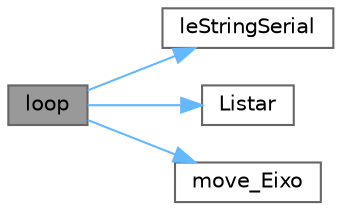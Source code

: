 digraph "loop"
{
 // LATEX_PDF_SIZE
  bgcolor="transparent";
  edge [fontname=Helvetica,fontsize=10,labelfontname=Helvetica,labelfontsize=10];
  node [fontname=Helvetica,fontsize=10,shape=box,height=0.2,width=0.4];
  rankdir="LR";
  Node1 [id="Node000001",label="loop",height=0.2,width=0.4,color="gray40", fillcolor="grey60", style="filled", fontcolor="black",tooltip="Função Principal."];
  Node1 -> Node2 [id="edge1_Node000001_Node000002",color="steelblue1",style="solid",tooltip=" "];
  Node2 [id="Node000002",label="leStringSerial",height=0.2,width=0.4,color="grey40", fillcolor="white", style="filled",URL="$_s_t_e_p_p_e_r__02-r01_8ino.html#acaff3882e60d8ff523be4f33598352d6",tooltip="Função que lê uma string da Serial Caracter por caraceter (tipo char), concatenando-os e retorna uma ..."];
  Node1 -> Node3 [id="edge2_Node000001_Node000003",color="steelblue1",style="solid",tooltip=" "];
  Node3 [id="Node000003",label="Listar",height=0.2,width=0.4,color="grey40", fillcolor="white", style="filled",URL="$_s_t_e_p_p_e_r__02-r01_8ino.html#acb00b0eeea01708eddac6f2fed3eded4",tooltip="Função utilizada para listagem das configurações."];
  Node1 -> Node4 [id="edge3_Node000001_Node000004",color="steelblue1",style="solid",tooltip=" "];
  Node4 [id="Node000004",label="move_Eixo",height=0.2,width=0.4,color="grey40", fillcolor="white", style="filled",URL="$_s_t_e_p_p_e_r__02-r01_8ino.html#a40630448cc89ed9cdb59298a38ab4981",tooltip="Move o motor do eixo com base em parâmetros de aceleração e velocidade."];
}
